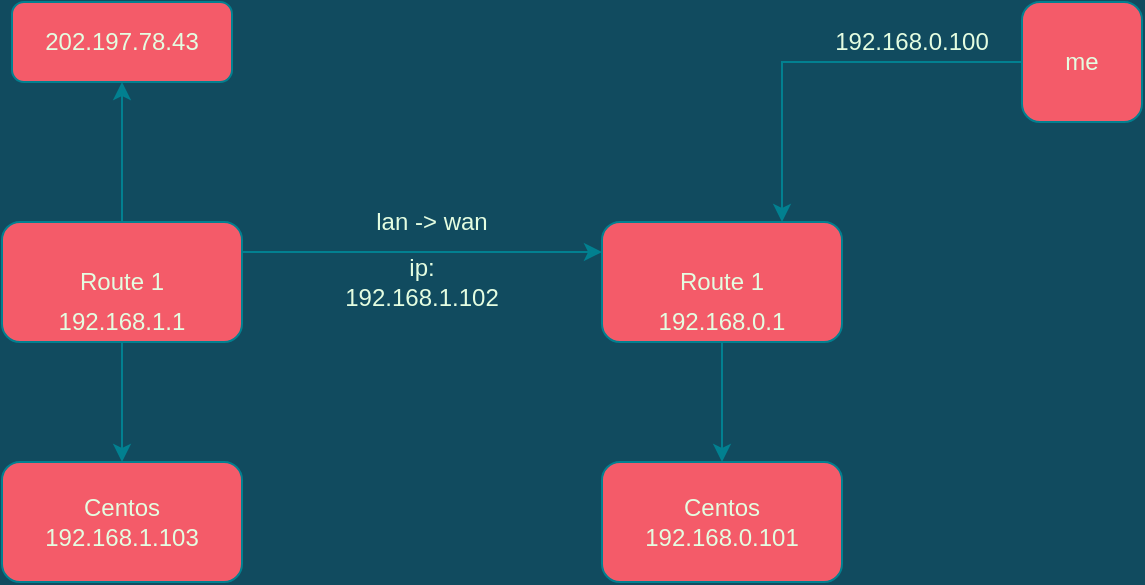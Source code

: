 <mxfile version="13.7.5" type="github">
  <diagram id="ISWOSjnTL1l7g5P-7_DO" name="Page-1">
    <mxGraphModel dx="658" dy="491" grid="1" gridSize="10" guides="1" tooltips="1" connect="1" arrows="1" fold="1" page="1" pageScale="1" pageWidth="1169" pageHeight="827" background="#114B5F" math="0" shadow="0">
      <root>
        <mxCell id="0" />
        <mxCell id="1" parent="0" />
        <mxCell id="oGkFmZ7PrvrkgxO08Hm0-3" style="edgeStyle=orthogonalEdgeStyle;rounded=0;orthogonalLoop=1;jettySize=auto;html=1;exitX=1;exitY=0.25;exitDx=0;exitDy=0;entryX=0;entryY=0.25;entryDx=0;entryDy=0;labelBackgroundColor=#114B5F;strokeColor=#028090;fontColor=#E4FDE1;" edge="1" parent="1" source="oGkFmZ7PrvrkgxO08Hm0-1" target="oGkFmZ7PrvrkgxO08Hm0-2">
          <mxGeometry relative="1" as="geometry" />
        </mxCell>
        <mxCell id="oGkFmZ7PrvrkgxO08Hm0-19" style="edgeStyle=orthogonalEdgeStyle;rounded=1;sketch=0;orthogonalLoop=1;jettySize=auto;html=1;exitX=0.5;exitY=0;exitDx=0;exitDy=0;strokeColor=#028090;fillColor=#F45B69;fontColor=#E4FDE1;" edge="1" parent="1" source="oGkFmZ7PrvrkgxO08Hm0-1" target="oGkFmZ7PrvrkgxO08Hm0-6">
          <mxGeometry relative="1" as="geometry" />
        </mxCell>
        <mxCell id="oGkFmZ7PrvrkgxO08Hm0-1" value="Route 1" style="rounded=1;whiteSpace=wrap;html=1;fillColor=#F45B69;strokeColor=#028090;fontColor=#E4FDE1;" vertex="1" parent="1">
          <mxGeometry x="150" y="130" width="120" height="60" as="geometry" />
        </mxCell>
        <mxCell id="oGkFmZ7PrvrkgxO08Hm0-2" value="Route 1" style="rounded=1;whiteSpace=wrap;html=1;fillColor=#F45B69;strokeColor=#028090;fontColor=#E4FDE1;" vertex="1" parent="1">
          <mxGeometry x="450" y="130" width="120" height="60" as="geometry" />
        </mxCell>
        <mxCell id="oGkFmZ7PrvrkgxO08Hm0-4" value="lan -&amp;gt; wan" style="text;html=1;strokeColor=none;fillColor=none;align=center;verticalAlign=middle;whiteSpace=wrap;rounded=0;fontColor=#E4FDE1;" vertex="1" parent="1">
          <mxGeometry x="320" y="120" width="90" height="20" as="geometry" />
        </mxCell>
        <mxCell id="oGkFmZ7PrvrkgxO08Hm0-6" value="202.197.78.43" style="rounded=1;whiteSpace=wrap;html=1;fillColor=#F45B69;strokeColor=#028090;fontColor=#E4FDE1;" vertex="1" parent="1">
          <mxGeometry x="155" y="20" width="110" height="40" as="geometry" />
        </mxCell>
        <mxCell id="oGkFmZ7PrvrkgxO08Hm0-11" style="edgeStyle=orthogonalEdgeStyle;rounded=0;orthogonalLoop=1;jettySize=auto;html=1;exitX=0.5;exitY=1;exitDx=0;exitDy=0;labelBackgroundColor=#114B5F;strokeColor=#028090;fontColor=#E4FDE1;" edge="1" parent="1" source="oGkFmZ7PrvrkgxO08Hm0-7">
          <mxGeometry relative="1" as="geometry">
            <mxPoint x="210" y="250" as="targetPoint" />
          </mxGeometry>
        </mxCell>
        <mxCell id="oGkFmZ7PrvrkgxO08Hm0-7" value="192.168.1.1" style="text;html=1;strokeColor=none;fillColor=none;align=center;verticalAlign=middle;whiteSpace=wrap;rounded=0;fontColor=#E4FDE1;" vertex="1" parent="1">
          <mxGeometry x="165" y="170" width="90" height="20" as="geometry" />
        </mxCell>
        <mxCell id="oGkFmZ7PrvrkgxO08Hm0-14" value="" style="edgeStyle=orthogonalEdgeStyle;rounded=0;orthogonalLoop=1;jettySize=auto;html=1;labelBackgroundColor=#114B5F;strokeColor=#028090;fontColor=#E4FDE1;" edge="1" parent="1" source="oGkFmZ7PrvrkgxO08Hm0-8" target="oGkFmZ7PrvrkgxO08Hm0-13">
          <mxGeometry relative="1" as="geometry" />
        </mxCell>
        <mxCell id="oGkFmZ7PrvrkgxO08Hm0-8" value="192.168.0.1" style="text;html=1;strokeColor=none;fillColor=none;align=center;verticalAlign=middle;whiteSpace=wrap;rounded=0;fontColor=#E4FDE1;" vertex="1" parent="1">
          <mxGeometry x="460" y="170" width="100" height="20" as="geometry" />
        </mxCell>
        <mxCell id="oGkFmZ7PrvrkgxO08Hm0-9" value="ip:&lt;br&gt;192.168.1.102" style="text;html=1;strokeColor=none;fillColor=none;align=center;verticalAlign=middle;whiteSpace=wrap;rounded=0;fontColor=#E4FDE1;" vertex="1" parent="1">
          <mxGeometry x="340" y="150" width="40" height="20" as="geometry" />
        </mxCell>
        <mxCell id="oGkFmZ7PrvrkgxO08Hm0-12" value="Centos&lt;br&gt;192.168.1.103" style="rounded=1;whiteSpace=wrap;html=1;fillColor=#F45B69;strokeColor=#028090;fontColor=#E4FDE1;" vertex="1" parent="1">
          <mxGeometry x="150" y="250" width="120" height="60" as="geometry" />
        </mxCell>
        <mxCell id="oGkFmZ7PrvrkgxO08Hm0-13" value="Centos&lt;br&gt;192.168.0.101" style="rounded=1;whiteSpace=wrap;html=1;fillColor=#F45B69;strokeColor=#028090;fontColor=#E4FDE1;" vertex="1" parent="1">
          <mxGeometry x="450" y="250" width="120" height="60" as="geometry" />
        </mxCell>
        <mxCell id="oGkFmZ7PrvrkgxO08Hm0-16" style="edgeStyle=orthogonalEdgeStyle;rounded=0;orthogonalLoop=1;jettySize=auto;html=1;exitX=0;exitY=0.5;exitDx=0;exitDy=0;entryX=0.75;entryY=0;entryDx=0;entryDy=0;labelBackgroundColor=#114B5F;strokeColor=#028090;fontColor=#E4FDE1;" edge="1" parent="1" source="oGkFmZ7PrvrkgxO08Hm0-15" target="oGkFmZ7PrvrkgxO08Hm0-2">
          <mxGeometry relative="1" as="geometry" />
        </mxCell>
        <mxCell id="oGkFmZ7PrvrkgxO08Hm0-15" value="me" style="rounded=1;whiteSpace=wrap;html=1;fillColor=#F45B69;strokeColor=#028090;fontColor=#E4FDE1;" vertex="1" parent="1">
          <mxGeometry x="660" y="20" width="60" height="60" as="geometry" />
        </mxCell>
        <mxCell id="oGkFmZ7PrvrkgxO08Hm0-17" value="192.168.0.100" style="text;html=1;strokeColor=none;fillColor=none;align=center;verticalAlign=middle;whiteSpace=wrap;rounded=0;fontColor=#E4FDE1;" vertex="1" parent="1">
          <mxGeometry x="585" y="30" width="40" height="20" as="geometry" />
        </mxCell>
      </root>
    </mxGraphModel>
  </diagram>
</mxfile>
